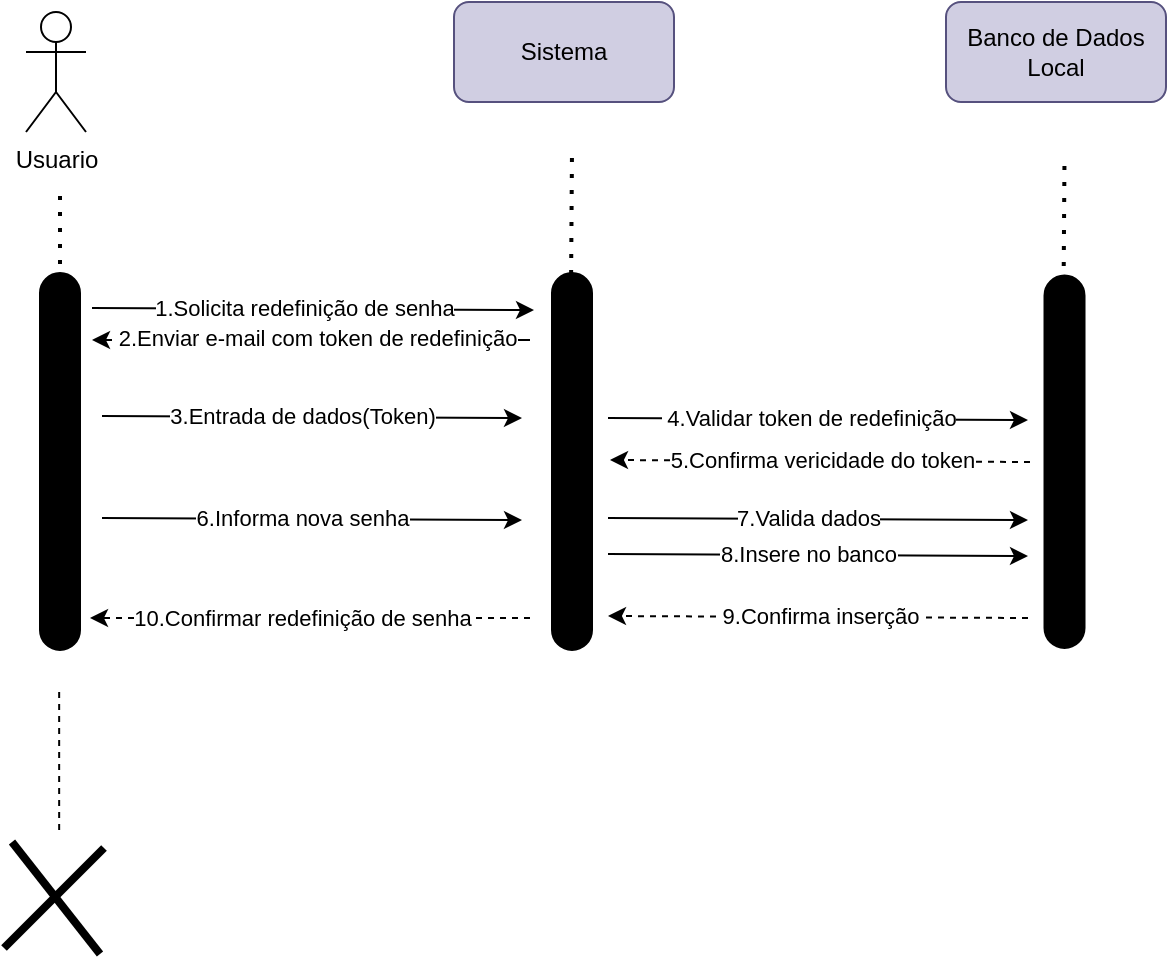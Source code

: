 <mxfile version="24.7.7">
  <diagram name="Página-1" id="cWuWGfy-koodOxype_1I">
    <mxGraphModel dx="1050" dy="522" grid="1" gridSize="10" guides="1" tooltips="1" connect="1" arrows="1" fold="1" page="1" pageScale="1" pageWidth="827" pageHeight="1169" math="0" shadow="0">
      <root>
        <mxCell id="0" />
        <mxCell id="1" parent="0" />
        <mxCell id="9GYO8Ftk_7hKCdXNWbS1-1" value="Usuario" style="shape=umlActor;verticalLabelPosition=bottom;verticalAlign=top;html=1;outlineConnect=0;" vertex="1" parent="1">
          <mxGeometry x="64" y="71" width="30" height="60" as="geometry" />
        </mxCell>
        <mxCell id="9GYO8Ftk_7hKCdXNWbS1-2" value="Sistema" style="rounded=1;whiteSpace=wrap;html=1;fillColor=#d0cee2;strokeColor=#56517e;" vertex="1" parent="1">
          <mxGeometry x="278" y="66" width="110" height="50" as="geometry" />
        </mxCell>
        <mxCell id="9GYO8Ftk_7hKCdXNWbS1-3" value="" style="rounded=1;whiteSpace=wrap;html=1;rotation=90;fillColor=#000000;arcSize=50;" vertex="1" parent="1">
          <mxGeometry x="-13.25" y="285.75" width="188.5" height="20" as="geometry" />
        </mxCell>
        <mxCell id="9GYO8Ftk_7hKCdXNWbS1-4" value="" style="endArrow=none;dashed=1;html=1;dashPattern=1 3;strokeWidth=2;rounded=0;" edge="1" parent="1">
          <mxGeometry width="50" height="50" relative="1" as="geometry">
            <mxPoint x="81" y="213" as="sourcePoint" />
            <mxPoint x="81" y="163" as="targetPoint" />
          </mxGeometry>
        </mxCell>
        <mxCell id="9GYO8Ftk_7hKCdXNWbS1-5" value="" style="rounded=1;whiteSpace=wrap;html=1;rotation=90;fillColor=#000000;arcSize=50;" vertex="1" parent="1">
          <mxGeometry x="242.75" y="285.75" width="188.5" height="20" as="geometry" />
        </mxCell>
        <mxCell id="9GYO8Ftk_7hKCdXNWbS1-6" value="" style="endArrow=none;dashed=1;html=1;dashPattern=1 3;strokeWidth=2;rounded=0;" edge="1" parent="1">
          <mxGeometry width="50" height="50" relative="1" as="geometry">
            <mxPoint x="336.5" y="210" as="sourcePoint" />
            <mxPoint x="337" y="140" as="targetPoint" />
          </mxGeometry>
        </mxCell>
        <mxCell id="9GYO8Ftk_7hKCdXNWbS1-7" value="" style="endArrow=classic;html=1;rounded=0;" edge="1" parent="1">
          <mxGeometry width="50" height="50" relative="1" as="geometry">
            <mxPoint x="97" y="219" as="sourcePoint" />
            <mxPoint x="318" y="220" as="targetPoint" />
          </mxGeometry>
        </mxCell>
        <mxCell id="9GYO8Ftk_7hKCdXNWbS1-8" value="1.Solicita redefinição de senha" style="edgeLabel;html=1;align=center;verticalAlign=middle;resizable=0;points=[];" vertex="1" connectable="0" parent="9GYO8Ftk_7hKCdXNWbS1-7">
          <mxGeometry x="-0.028" relative="1" as="geometry">
            <mxPoint x="-2" y="-1" as="offset" />
          </mxGeometry>
        </mxCell>
        <mxCell id="9GYO8Ftk_7hKCdXNWbS1-9" value="Banco de Dados&lt;br&gt;Local" style="rounded=1;whiteSpace=wrap;html=1;fillColor=#d0cee2;strokeColor=#56517e;" vertex="1" parent="1">
          <mxGeometry x="524" y="66" width="110" height="50" as="geometry" />
        </mxCell>
        <mxCell id="9GYO8Ftk_7hKCdXNWbS1-10" value="1" style="rounded=1;whiteSpace=wrap;html=1;rotation=90;fillColor=#000000;arcSize=50;" vertex="1" parent="1">
          <mxGeometry x="490.13" y="285.88" width="186.25" height="20" as="geometry" />
        </mxCell>
        <mxCell id="9GYO8Ftk_7hKCdXNWbS1-11" value="" style="endArrow=none;dashed=1;html=1;dashPattern=1 3;strokeWidth=2;rounded=0;" edge="1" parent="1">
          <mxGeometry width="50" height="50" relative="1" as="geometry">
            <mxPoint x="582.75" y="214" as="sourcePoint" />
            <mxPoint x="583.25" y="144" as="targetPoint" />
          </mxGeometry>
        </mxCell>
        <mxCell id="9GYO8Ftk_7hKCdXNWbS1-12" value="" style="endArrow=classic;html=1;rounded=0;dashed=1;" edge="1" parent="1">
          <mxGeometry width="50" height="50" relative="1" as="geometry">
            <mxPoint x="316" y="374" as="sourcePoint" />
            <mxPoint x="96" y="374" as="targetPoint" />
          </mxGeometry>
        </mxCell>
        <mxCell id="9GYO8Ftk_7hKCdXNWbS1-13" value="10.Confirmar redefinição de senha" style="edgeLabel;html=1;align=center;verticalAlign=middle;resizable=0;points=[];" vertex="1" connectable="0" parent="9GYO8Ftk_7hKCdXNWbS1-12">
          <mxGeometry x="0.18" relative="1" as="geometry">
            <mxPoint x="16" as="offset" />
          </mxGeometry>
        </mxCell>
        <mxCell id="9GYO8Ftk_7hKCdXNWbS1-14" value="" style="endArrow=none;dashed=1;html=1;rounded=0;" edge="1" parent="1">
          <mxGeometry width="50" height="50" relative="1" as="geometry">
            <mxPoint x="80.58" y="480" as="sourcePoint" />
            <mxPoint x="80.58" y="410" as="targetPoint" />
          </mxGeometry>
        </mxCell>
        <mxCell id="9GYO8Ftk_7hKCdXNWbS1-15" value="" style="endArrow=none;html=1;rounded=0;strokeWidth=4;" edge="1" parent="1">
          <mxGeometry width="50" height="50" relative="1" as="geometry">
            <mxPoint x="53" y="539" as="sourcePoint" />
            <mxPoint x="103" y="489" as="targetPoint" />
          </mxGeometry>
        </mxCell>
        <mxCell id="9GYO8Ftk_7hKCdXNWbS1-16" value="" style="endArrow=none;html=1;rounded=0;strokeWidth=4;" edge="1" parent="1">
          <mxGeometry width="50" height="50" relative="1" as="geometry">
            <mxPoint x="57" y="486" as="sourcePoint" />
            <mxPoint x="101" y="542" as="targetPoint" />
          </mxGeometry>
        </mxCell>
        <mxCell id="9GYO8Ftk_7hKCdXNWbS1-17" value="" style="endArrow=classic;html=1;rounded=0;" edge="1" parent="1">
          <mxGeometry width="50" height="50" relative="1" as="geometry">
            <mxPoint x="316" y="235" as="sourcePoint" />
            <mxPoint x="97" y="235" as="targetPoint" />
          </mxGeometry>
        </mxCell>
        <mxCell id="9GYO8Ftk_7hKCdXNWbS1-18" value="&amp;nbsp;2.Enviar e-mail com token de redefiniçã&lt;span class=&quot;hljs-title function_ invoke__&quot;&gt;o&lt;/span&gt;" style="edgeLabel;html=1;align=center;verticalAlign=middle;resizable=0;points=[];" vertex="1" connectable="0" parent="9GYO8Ftk_7hKCdXNWbS1-17">
          <mxGeometry x="-0.028" relative="1" as="geometry">
            <mxPoint x="-2" y="-1" as="offset" />
          </mxGeometry>
        </mxCell>
        <mxCell id="9GYO8Ftk_7hKCdXNWbS1-19" value="" style="endArrow=classic;html=1;rounded=0;" edge="1" parent="1">
          <mxGeometry width="50" height="50" relative="1" as="geometry">
            <mxPoint x="102" y="273" as="sourcePoint" />
            <mxPoint x="312" y="274" as="targetPoint" />
          </mxGeometry>
        </mxCell>
        <mxCell id="9GYO8Ftk_7hKCdXNWbS1-20" value="3.Entrada de dados(Token)" style="edgeLabel;html=1;align=center;verticalAlign=middle;resizable=0;points=[];" vertex="1" connectable="0" parent="9GYO8Ftk_7hKCdXNWbS1-19">
          <mxGeometry x="-0.028" relative="1" as="geometry">
            <mxPoint x="-2" y="-1" as="offset" />
          </mxGeometry>
        </mxCell>
        <mxCell id="9GYO8Ftk_7hKCdXNWbS1-21" value="" style="endArrow=classic;html=1;rounded=0;" edge="1" parent="1">
          <mxGeometry width="50" height="50" relative="1" as="geometry">
            <mxPoint x="355" y="274" as="sourcePoint" />
            <mxPoint x="565" y="275" as="targetPoint" />
          </mxGeometry>
        </mxCell>
        <mxCell id="9GYO8Ftk_7hKCdXNWbS1-22" value="&amp;nbsp;4.Validar token de redefinição" style="edgeLabel;html=1;align=center;verticalAlign=middle;resizable=0;points=[];" vertex="1" connectable="0" parent="9GYO8Ftk_7hKCdXNWbS1-21">
          <mxGeometry x="-0.028" relative="1" as="geometry">
            <mxPoint x="-2" y="-1" as="offset" />
          </mxGeometry>
        </mxCell>
        <mxCell id="9GYO8Ftk_7hKCdXNWbS1-23" value="" style="endArrow=classic;html=1;rounded=0;dashed=1;" edge="1" parent="1">
          <mxGeometry width="50" height="50" relative="1" as="geometry">
            <mxPoint x="566" y="296" as="sourcePoint" />
            <mxPoint x="356" y="295" as="targetPoint" />
          </mxGeometry>
        </mxCell>
        <mxCell id="9GYO8Ftk_7hKCdXNWbS1-24" value="5.Confirma vericidade do token" style="edgeLabel;html=1;align=center;verticalAlign=middle;resizable=0;points=[];" vertex="1" connectable="0" parent="9GYO8Ftk_7hKCdXNWbS1-23">
          <mxGeometry x="-0.028" relative="1" as="geometry">
            <mxPoint x="-2" y="-1" as="offset" />
          </mxGeometry>
        </mxCell>
        <mxCell id="9GYO8Ftk_7hKCdXNWbS1-25" value="" style="endArrow=classic;html=1;rounded=0;" edge="1" parent="1">
          <mxGeometry width="50" height="50" relative="1" as="geometry">
            <mxPoint x="102" y="324" as="sourcePoint" />
            <mxPoint x="312" y="325" as="targetPoint" />
          </mxGeometry>
        </mxCell>
        <mxCell id="9GYO8Ftk_7hKCdXNWbS1-26" value="6.Informa nova senha" style="edgeLabel;html=1;align=center;verticalAlign=middle;resizable=0;points=[];" vertex="1" connectable="0" parent="9GYO8Ftk_7hKCdXNWbS1-25">
          <mxGeometry x="-0.028" relative="1" as="geometry">
            <mxPoint x="-2" y="-1" as="offset" />
          </mxGeometry>
        </mxCell>
        <mxCell id="9GYO8Ftk_7hKCdXNWbS1-27" value="" style="endArrow=classic;html=1;rounded=0;" edge="1" parent="1">
          <mxGeometry width="50" height="50" relative="1" as="geometry">
            <mxPoint x="355" y="324" as="sourcePoint" />
            <mxPoint x="565" y="325" as="targetPoint" />
          </mxGeometry>
        </mxCell>
        <mxCell id="9GYO8Ftk_7hKCdXNWbS1-28" value="7.Valida dados" style="edgeLabel;html=1;align=center;verticalAlign=middle;resizable=0;points=[];" vertex="1" connectable="0" parent="9GYO8Ftk_7hKCdXNWbS1-27">
          <mxGeometry x="-0.028" relative="1" as="geometry">
            <mxPoint x="-2" y="-1" as="offset" />
          </mxGeometry>
        </mxCell>
        <mxCell id="9GYO8Ftk_7hKCdXNWbS1-29" value="" style="endArrow=classic;html=1;rounded=0;" edge="1" parent="1">
          <mxGeometry width="50" height="50" relative="1" as="geometry">
            <mxPoint x="355" y="342" as="sourcePoint" />
            <mxPoint x="565" y="343" as="targetPoint" />
          </mxGeometry>
        </mxCell>
        <mxCell id="9GYO8Ftk_7hKCdXNWbS1-30" value="8.Insere no banco" style="edgeLabel;html=1;align=center;verticalAlign=middle;resizable=0;points=[];" vertex="1" connectable="0" parent="9GYO8Ftk_7hKCdXNWbS1-29">
          <mxGeometry x="-0.028" relative="1" as="geometry">
            <mxPoint x="-2" y="-1" as="offset" />
          </mxGeometry>
        </mxCell>
        <mxCell id="9GYO8Ftk_7hKCdXNWbS1-31" value="" style="endArrow=classic;html=1;rounded=0;dashed=1;" edge="1" parent="1">
          <mxGeometry width="50" height="50" relative="1" as="geometry">
            <mxPoint x="565" y="374" as="sourcePoint" />
            <mxPoint x="355" y="373" as="targetPoint" />
          </mxGeometry>
        </mxCell>
        <mxCell id="9GYO8Ftk_7hKCdXNWbS1-32" value="9.Confirma inserção" style="edgeLabel;html=1;align=center;verticalAlign=middle;resizable=0;points=[];" vertex="1" connectable="0" parent="9GYO8Ftk_7hKCdXNWbS1-31">
          <mxGeometry x="-0.028" relative="1" as="geometry">
            <mxPoint x="-2" y="-1" as="offset" />
          </mxGeometry>
        </mxCell>
      </root>
    </mxGraphModel>
  </diagram>
</mxfile>
